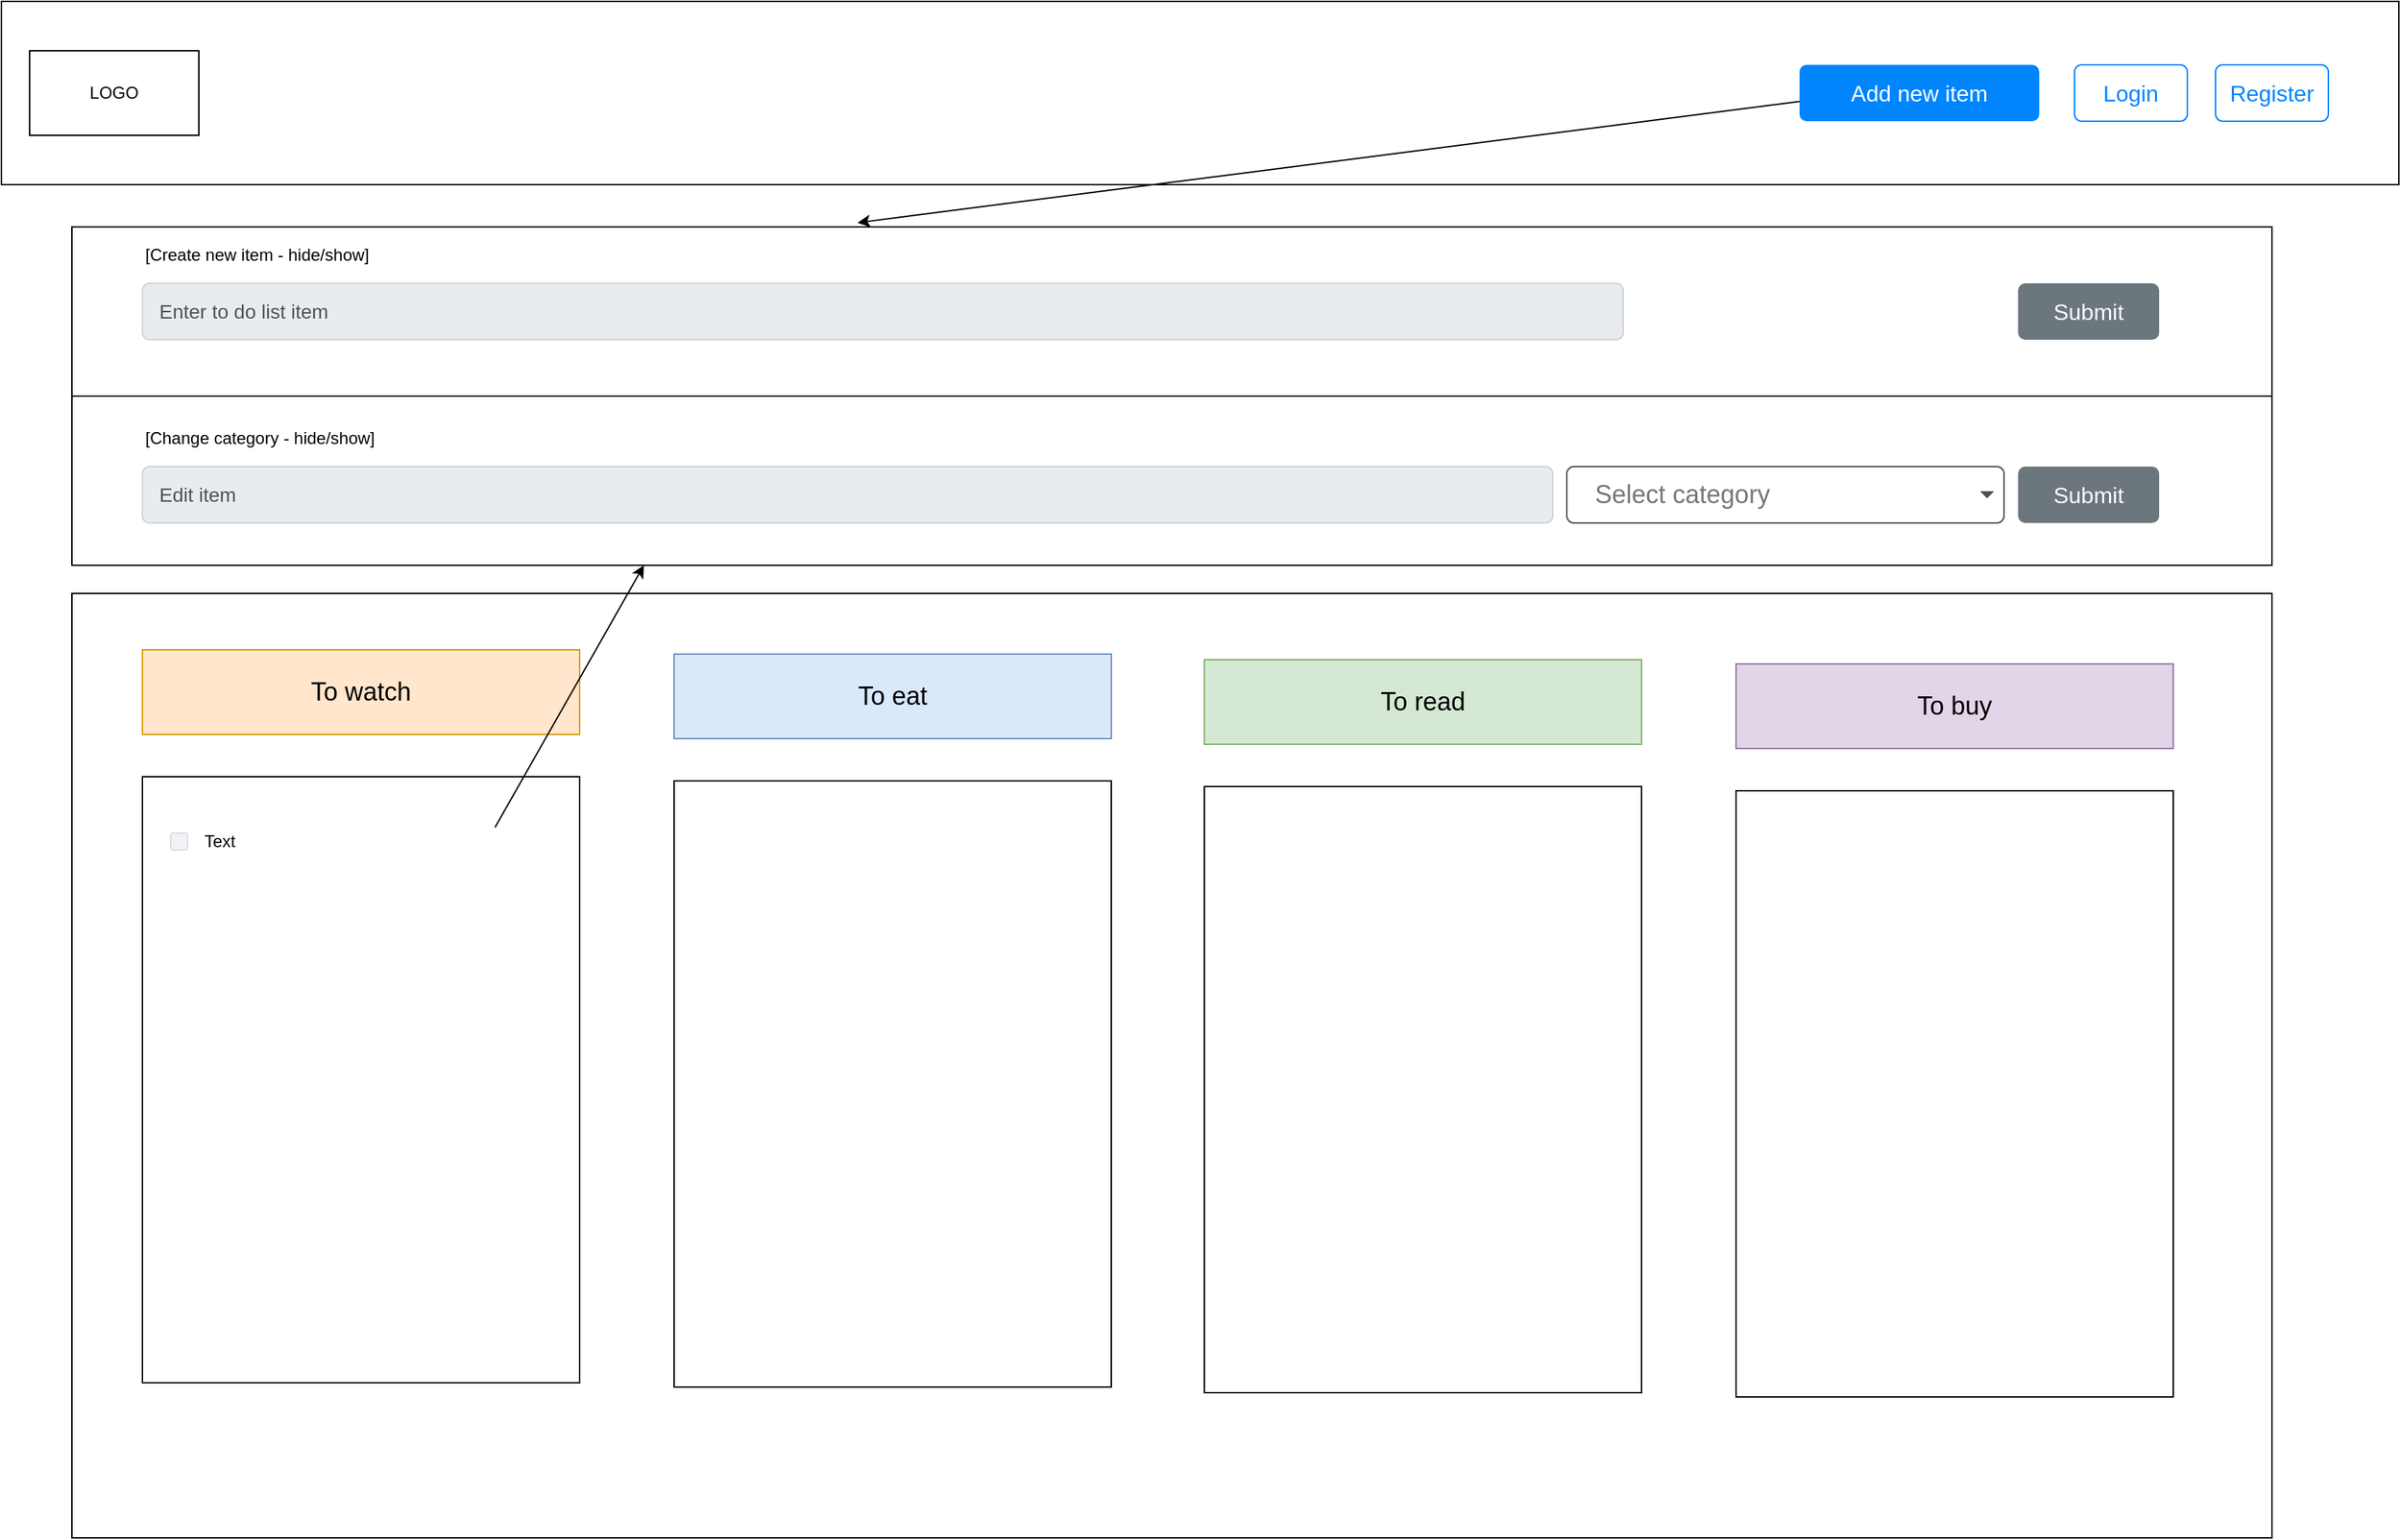 <mxfile version="14.6.9" type="device" pages="2"><diagram id="HGw4a8Yv6OxF0iJjt9Rv" name="todo_desktop"><mxGraphModel dx="2725" dy="794" grid="0" gridSize="10" guides="1" tooltips="1" connect="1" arrows="1" fold="1" page="1" pageScale="1" pageWidth="850" pageHeight="1100" math="0" shadow="0"><root><mxCell id="lLCzxBUDqgP94-Nrvg_j-0"/><mxCell id="lLCzxBUDqgP94-Nrvg_j-1" parent="lLCzxBUDqgP94-Nrvg_j-0"/><mxCell id="FXIuxxu6xGeDlu2mUO9M-44" value="" style="rounded=0;whiteSpace=wrap;html=1;" vertex="1" parent="lLCzxBUDqgP94-Nrvg_j-1"><mxGeometry x="-850" width="1700" height="130" as="geometry"/></mxCell><mxCell id="FXIuxxu6xGeDlu2mUO9M-38" value="Login" style="html=1;shadow=0;dashed=0;shape=mxgraph.bootstrap.rrect;rSize=5;strokeColor=#0085FC;strokeWidth=1;fillColor=none;fontColor=#0085FC;whiteSpace=wrap;align=center;verticalAlign=middle;spacingLeft=0;fontStyle=0;fontSize=16;spacing=5;" vertex="1" parent="lLCzxBUDqgP94-Nrvg_j-1"><mxGeometry x="620" y="45" width="80" height="40" as="geometry"/></mxCell><mxCell id="FXIuxxu6xGeDlu2mUO9M-39" value="Register" style="html=1;shadow=0;dashed=0;shape=mxgraph.bootstrap.rrect;rSize=5;strokeColor=#0085FC;strokeWidth=1;fillColor=none;fontColor=#0085FC;whiteSpace=wrap;align=center;verticalAlign=middle;spacingLeft=0;fontStyle=0;fontSize=16;spacing=5;" vertex="1" parent="lLCzxBUDqgP94-Nrvg_j-1"><mxGeometry x="720" y="45" width="80" height="40" as="geometry"/></mxCell><mxCell id="FXIuxxu6xGeDlu2mUO9M-45" value="LOGO" style="rounded=0;whiteSpace=wrap;html=1;" vertex="1" parent="lLCzxBUDqgP94-Nrvg_j-1"><mxGeometry x="-830" y="35" width="120" height="60" as="geometry"/></mxCell><mxCell id="FXIuxxu6xGeDlu2mUO9M-46" value="" style="rounded=0;whiteSpace=wrap;html=1;" vertex="1" parent="lLCzxBUDqgP94-Nrvg_j-1"><mxGeometry x="-800" y="420" width="1560" height="670" as="geometry"/></mxCell><mxCell id="FXIuxxu6xGeDlu2mUO9M-50" value="Add new item" style="html=1;shadow=0;dashed=0;shape=mxgraph.bootstrap.rrect;rSize=5;strokeColor=none;strokeWidth=1;fillColor=#0085FC;fontColor=#FFFFFF;whiteSpace=wrap;align=center;verticalAlign=middle;spacingLeft=0;fontStyle=0;fontSize=16;spacing=5;" vertex="1" parent="lLCzxBUDqgP94-Nrvg_j-1"><mxGeometry x="425" y="45" width="170" height="40" as="geometry"/></mxCell><mxCell id="FXIuxxu6xGeDlu2mUO9M-69" value="" style="group" vertex="1" connectable="0" parent="lLCzxBUDqgP94-Nrvg_j-1"><mxGeometry x="-373" y="463" width="310" height="520" as="geometry"/></mxCell><mxCell id="FXIuxxu6xGeDlu2mUO9M-63" value="&lt;font style=&quot;font-size: 18px&quot;&gt;To eat&lt;/font&gt;" style="rounded=0;whiteSpace=wrap;html=1;fillColor=#dae8fc;strokeColor=#6c8ebf;" vertex="1" parent="FXIuxxu6xGeDlu2mUO9M-69"><mxGeometry width="310" height="60" as="geometry"/></mxCell><mxCell id="FXIuxxu6xGeDlu2mUO9M-64" value="" style="rounded=0;whiteSpace=wrap;html=1;" vertex="1" parent="FXIuxxu6xGeDlu2mUO9M-69"><mxGeometry y="90" width="310" height="430" as="geometry"/></mxCell><mxCell id="FXIuxxu6xGeDlu2mUO9M-70" value="" style="group" vertex="1" connectable="0" parent="lLCzxBUDqgP94-Nrvg_j-1"><mxGeometry x="3" y="467" width="310" height="520" as="geometry"/></mxCell><mxCell id="FXIuxxu6xGeDlu2mUO9M-65" value="&lt;font style=&quot;font-size: 18px&quot;&gt;To read&lt;/font&gt;" style="rounded=0;whiteSpace=wrap;html=1;fillColor=#d5e8d4;strokeColor=#82b366;" vertex="1" parent="FXIuxxu6xGeDlu2mUO9M-70"><mxGeometry width="310" height="60" as="geometry"/></mxCell><mxCell id="FXIuxxu6xGeDlu2mUO9M-66" value="" style="rounded=0;whiteSpace=wrap;html=1;" vertex="1" parent="FXIuxxu6xGeDlu2mUO9M-70"><mxGeometry y="90" width="310" height="430" as="geometry"/></mxCell><mxCell id="FXIuxxu6xGeDlu2mUO9M-71" value="" style="group" vertex="1" connectable="0" parent="lLCzxBUDqgP94-Nrvg_j-1"><mxGeometry x="380" y="470" width="310" height="520" as="geometry"/></mxCell><mxCell id="FXIuxxu6xGeDlu2mUO9M-67" value="&lt;font style=&quot;font-size: 18px&quot;&gt;To buy&lt;/font&gt;" style="rounded=0;whiteSpace=wrap;html=1;fillColor=#e1d5e7;strokeColor=#9673a6;" vertex="1" parent="FXIuxxu6xGeDlu2mUO9M-71"><mxGeometry width="310" height="60" as="geometry"/></mxCell><mxCell id="FXIuxxu6xGeDlu2mUO9M-68" value="" style="rounded=0;whiteSpace=wrap;html=1;" vertex="1" parent="FXIuxxu6xGeDlu2mUO9M-71"><mxGeometry y="90" width="310" height="430" as="geometry"/></mxCell><mxCell id="FXIuxxu6xGeDlu2mUO9M-86" value="" style="rounded=0;whiteSpace=wrap;html=1;" vertex="1" parent="lLCzxBUDqgP94-Nrvg_j-1"><mxGeometry x="-800" y="160" width="1560" height="120" as="geometry"/></mxCell><mxCell id="FXIuxxu6xGeDlu2mUO9M-87" value="Enter to do list item" style="html=1;shadow=0;dashed=0;shape=mxgraph.bootstrap.rrect;rSize=5;strokeColor=#CED4DA;strokeWidth=1;fillColor=#E9ECEF;fontColor=#505050;whiteSpace=wrap;align=left;verticalAlign=middle;spacingLeft=10;fontSize=14;" vertex="1" parent="lLCzxBUDqgP94-Nrvg_j-1"><mxGeometry x="-750" y="200" width="1050" height="40" as="geometry"/></mxCell><mxCell id="FXIuxxu6xGeDlu2mUO9M-88" value="Submit" style="html=1;shadow=0;dashed=0;shape=mxgraph.bootstrap.rrect;rSize=5;strokeColor=none;strokeWidth=1;fillColor=#6C767D;fontColor=#FFFFFF;whiteSpace=wrap;align=center;verticalAlign=middle;spacingLeft=0;fontStyle=0;fontSize=16;spacing=5;" vertex="1" parent="lLCzxBUDqgP94-Nrvg_j-1"><mxGeometry x="580" y="200" width="100" height="40" as="geometry"/></mxCell><mxCell id="FXIuxxu6xGeDlu2mUO9M-89" value="" style="rounded=0;whiteSpace=wrap;html=1;" vertex="1" parent="lLCzxBUDqgP94-Nrvg_j-1"><mxGeometry x="-800" y="280" width="1560" height="120" as="geometry"/></mxCell><mxCell id="FXIuxxu6xGeDlu2mUO9M-90" value="Edit item" style="html=1;shadow=0;dashed=0;shape=mxgraph.bootstrap.rrect;rSize=5;strokeColor=#CED4DA;strokeWidth=1;fillColor=#E9ECEF;fontColor=#505050;whiteSpace=wrap;align=left;verticalAlign=middle;spacingLeft=10;fontSize=14;" vertex="1" parent="lLCzxBUDqgP94-Nrvg_j-1"><mxGeometry x="-750" y="330" width="1000" height="40" as="geometry"/></mxCell><mxCell id="FXIuxxu6xGeDlu2mUO9M-91" value="Submit" style="html=1;shadow=0;dashed=0;shape=mxgraph.bootstrap.rrect;rSize=5;strokeColor=none;strokeWidth=1;fillColor=#6C767D;fontColor=#FFFFFF;whiteSpace=wrap;align=center;verticalAlign=middle;spacingLeft=0;fontStyle=0;fontSize=16;spacing=5;" vertex="1" parent="lLCzxBUDqgP94-Nrvg_j-1"><mxGeometry x="580" y="330" width="100" height="40" as="geometry"/></mxCell><mxCell id="FXIuxxu6xGeDlu2mUO9M-84" value="Select category" style="html=1;shadow=0;dashed=0;shape=mxgraph.bootstrap.rrect;rSize=5;strokeColor=#505050;strokeWidth=1;fillColor=#ffffff;fontColor=#777777;whiteSpace=wrap;align=left;verticalAlign=middle;fontStyle=0;fontSize=18;spacing=20;" vertex="1" parent="lLCzxBUDqgP94-Nrvg_j-1"><mxGeometry x="260" y="330" width="310" height="40" as="geometry"/></mxCell><mxCell id="FXIuxxu6xGeDlu2mUO9M-85" value="" style="shape=triangle;direction=south;fillColor=#495057;strokeColor=none;perimeter=none;" vertex="1" parent="FXIuxxu6xGeDlu2mUO9M-84"><mxGeometry x="1" y="0.5" width="10" height="5" relative="1" as="geometry"><mxPoint x="-17" y="-2.5" as="offset"/></mxGeometry></mxCell><mxCell id="FXIuxxu6xGeDlu2mUO9M-92" value="[Create new item - hide/show]" style="text;html=1;strokeColor=none;fillColor=none;align=left;verticalAlign=middle;whiteSpace=wrap;rounded=0;" vertex="1" parent="lLCzxBUDqgP94-Nrvg_j-1"><mxGeometry x="-750" y="170" width="190" height="20" as="geometry"/></mxCell><mxCell id="FXIuxxu6xGeDlu2mUO9M-93" value="[Change category - hide/show]" style="text;html=1;strokeColor=none;fillColor=none;align=left;verticalAlign=middle;whiteSpace=wrap;rounded=0;" vertex="1" parent="lLCzxBUDqgP94-Nrvg_j-1"><mxGeometry x="-750" y="300" width="210" height="20" as="geometry"/></mxCell><mxCell id="FXIuxxu6xGeDlu2mUO9M-61" value="&lt;font style=&quot;font-size: 18px&quot;&gt;To watch&lt;/font&gt;" style="rounded=0;whiteSpace=wrap;html=1;fillColor=#ffe6cc;strokeColor=#d79b00;" vertex="1" parent="lLCzxBUDqgP94-Nrvg_j-1"><mxGeometry x="-750" y="460" width="310" height="60" as="geometry"/></mxCell><mxCell id="FXIuxxu6xGeDlu2mUO9M-62" value="" style="rounded=0;whiteSpace=wrap;html=1;" vertex="1" parent="lLCzxBUDqgP94-Nrvg_j-1"><mxGeometry x="-750" y="550" width="310" height="430" as="geometry"/></mxCell><mxCell id="FXIuxxu6xGeDlu2mUO9M-95" value="" style="shape=image;html=1;verticalAlign=top;verticalLabelPosition=bottom;labelBackgroundColor=#ffffff;imageAspect=0;aspect=fixed;image=https://cdn3.iconfinder.com/data/icons/glypho-free/64/pen-checkbox-128.png" vertex="1" parent="lLCzxBUDqgP94-Nrvg_j-1"><mxGeometry x="-511" y="581" width="25.5" height="25.5" as="geometry"/></mxCell><mxCell id="FXIuxxu6xGeDlu2mUO9M-96" value="" style="shape=image;html=1;verticalAlign=top;verticalLabelPosition=bottom;labelBackgroundColor=#ffffff;imageAspect=0;aspect=fixed;image=https://cdn3.iconfinder.com/data/icons/google-material-design-icons/48/ic_delete_48px-128.png" vertex="1" parent="lLCzxBUDqgP94-Nrvg_j-1"><mxGeometry x="-480" y="581" width="24.5" height="24.5" as="geometry"/></mxCell><mxCell id="6L4K_sj42FAFPSUqeA5K-6" value="Text" style="rounded=1;fillColor=#F0F2F5;strokeColor=#D8DCE3;align=left;verticalAlign=middle;fontStyle=0;fontSize=12;labelPosition=right;verticalLabelPosition=middle;spacingLeft=10;html=1;shadow=0;dashed=0" vertex="1" parent="lLCzxBUDqgP94-Nrvg_j-1"><mxGeometry x="-730" y="590" width="12" height="12" as="geometry"/></mxCell><mxCell id="oNzXriuwmQ28jtFCTUFX-2" value="" style="endArrow=classic;html=1;fontColor=#949494;entryX=0.26;entryY=1;entryDx=0;entryDy=0;entryPerimeter=0;" edge="1" parent="lLCzxBUDqgP94-Nrvg_j-1" target="FXIuxxu6xGeDlu2mUO9M-89"><mxGeometry width="50" height="50" relative="1" as="geometry"><mxPoint x="-500" y="586" as="sourcePoint"/><mxPoint x="-450" y="536" as="targetPoint"/></mxGeometry></mxCell><mxCell id="oNzXriuwmQ28jtFCTUFX-3" value="" style="endArrow=classic;html=1;fontColor=#949494;" edge="1" parent="lLCzxBUDqgP94-Nrvg_j-1"><mxGeometry width="50" height="50" relative="1" as="geometry"><mxPoint x="425" y="71" as="sourcePoint"/><mxPoint x="-243" y="157" as="targetPoint"/></mxGeometry></mxCell></root></mxGraphModel></diagram><diagram id="c5ZxTc4bWAaWvOFKtLDU" name="Page-1"><mxGraphModel dx="1875" dy="794" grid="0" gridSize="10" guides="1" tooltips="1" connect="1" arrows="1" fold="1" page="1" pageScale="1" pageWidth="1700" pageHeight="1100" background="#F1FAEE" math="0" shadow="0"><root><mxCell id="0"/><mxCell id="1" parent="0"/><mxCell id="ZKVpOIfm1Cbqg6bc8WC4-7" value="Home" style="html=1;shadow=0;dashed=0;shape=mxgraph.bootstrap.rrect;rSize=5;fillColor=#A8DADC;strokeColor=none;fontSize=14;fontColor=#1D3557;" parent="1" vertex="1"><mxGeometry x="35" y="36" width="60" height="40" as="geometry"/></mxCell><mxCell id="ZKVpOIfm1Cbqg6bc8WC4-8" value="Profile" style="fillColor=none;strokeColor=none;fontSize=14;fontColor=#1D3557;" parent="1" vertex="1"><mxGeometry x="95" y="36" width="70" height="40" as="geometry"/></mxCell><mxCell id="ZKVpOIfm1Cbqg6bc8WC4-9" value="Contact" style="fillColor=none;strokeColor=none;fontSize=14;fontColor=#1D3557;" parent="1" vertex="1"><mxGeometry x="165" y="36" width="60" height="40" as="geometry"/></mxCell><mxCell id="ZKVpOIfm1Cbqg6bc8WC4-10" value="Raw denim you probably haven't heard of them jean shorts Austin. Nesciunt tofu stumptown aliqua, retro synth master cleanse. Mustache cliche tempor, williamsburg carles vegan helvetica. Reprehenderit butcher retro keffiyeh dreamcatcher synth. Cosby sweater eu banh mi, qui irure terry richardson ex squid. Aliquip placeat salvia cillum iphone. Seitan aliquip quis cardigan american apparel, butcher voluptate nisi qui." style="strokeColor=none;fillColor=none;whiteSpace=wrap;html=1;align=left;verticalAlign=top;fontSize=14;fontColor=#1D3557;" parent="1" vertex="1"><mxGeometry x="35" y="91" width="780" height="80" as="geometry"/></mxCell><mxCell id="ZKVpOIfm1Cbqg6bc8WC4-11" value="&lt;b&gt;&lt;font style=&quot;font-size: 20px&quot;&gt;Danger card title&lt;/font&gt;&lt;/b&gt;&lt;br style=&quot;font-size: 14px&quot;&gt;&lt;br style=&quot;font-size: 14px&quot;&gt;Some quick example text to build on the card title and make up the bulk of the card's content." style="html=1;shadow=0;dashed=0;shape=mxgraph.bootstrap.rrect;rSize=5;strokeColor=#457B9D;html=1;whiteSpace=wrap;fillColor=#A8DADC;fontColor=#1D3557;verticalAlign=bottom;align=left;spacing=20;spacingBottom=0;fontSize=14;rounded=0;sketch=0;" parent="1" vertex="1"><mxGeometry x="38" y="186" width="250" height="180" as="geometry"/></mxCell><mxCell id="ZKVpOIfm1Cbqg6bc8WC4-12" value="Header" style="html=1;shadow=0;dashed=0;shape=mxgraph.bootstrap.topButton;rSize=5;perimeter=none;whiteSpace=wrap;fillColor=#A8DADC;strokeColor=#457B9D;fontColor=#1D3557;resizeWidth=1;fontSize=18;align=left;spacing=20;" parent="ZKVpOIfm1Cbqg6bc8WC4-11" vertex="1"><mxGeometry width="250" height="50" relative="1" as="geometry"/></mxCell><mxCell id="ZKVpOIfm1Cbqg6bc8WC4-13" value="" style="html=1;shadow=0;dashed=0;shape=mxgraph.bootstrap.rrect;rSize=5;strokeColor=#457B9D;html=1;whiteSpace=wrap;fillColor=#A8DADC;fontColor=#1D3557;rounded=0;sketch=0;" parent="1" vertex="1"><mxGeometry x="78" y="390" width="150" height="30" as="geometry"/></mxCell><mxCell id="ZKVpOIfm1Cbqg6bc8WC4-14" value="&lt;&lt;" style="strokeColor=#457B9D;fillColor=#A8DADC;fontColor=#1D3557;html=1;shadow=0;dashed=0;shape=mxgraph.bootstrap.leftButton;rSize=5;perimeter=none;whiteSpace=wrap;resizeHeight=1;fontSize=14;" parent="ZKVpOIfm1Cbqg6bc8WC4-13" vertex="1"><mxGeometry width="30" height="30" relative="1" as="geometry"/></mxCell><mxCell id="ZKVpOIfm1Cbqg6bc8WC4-15" value="1" style="strokeColor=#457B9D;fillColor=#A8DADC;fontColor=#1D3557;html=1;shadow=0;dashed=0;perimeter=none;whiteSpace=wrap;resizeHeight=1;fontSize=14;" parent="ZKVpOIfm1Cbqg6bc8WC4-13" vertex="1"><mxGeometry width="30" height="30" relative="1" as="geometry"><mxPoint x="30" as="offset"/></mxGeometry></mxCell><mxCell id="ZKVpOIfm1Cbqg6bc8WC4-16" value="2" style="strokeColor=#457B9D;fillColor=#A8DADC;fontColor=#1D3557;html=1;shadow=0;dashed=0;perimeter=none;whiteSpace=wrap;resizeHeight=1;fontSize=14;" parent="ZKVpOIfm1Cbqg6bc8WC4-13" vertex="1"><mxGeometry width="30" height="30" relative="1" as="geometry"><mxPoint x="60" as="offset"/></mxGeometry></mxCell><mxCell id="ZKVpOIfm1Cbqg6bc8WC4-17" value="3" style="strokeColor=#457B9D;fillColor=#A8DADC;fontColor=#1D3557;html=1;shadow=0;dashed=0;perimeter=none;whiteSpace=wrap;resizeHeight=1;fontSize=14;" parent="ZKVpOIfm1Cbqg6bc8WC4-13" vertex="1"><mxGeometry width="30" height="30" relative="1" as="geometry"><mxPoint x="90" as="offset"/></mxGeometry></mxCell><mxCell id="ZKVpOIfm1Cbqg6bc8WC4-18" value="&gt;&gt;" style="strokeColor=#457B9D;fillColor=#A8DADC;fontColor=#1D3557;html=1;shadow=0;dashed=0;shape=mxgraph.bootstrap.rightButton;rSize=5;perimeter=none;whiteSpace=wrap;resizeHeight=1;fontSize=14;" parent="ZKVpOIfm1Cbqg6bc8WC4-13" vertex="1"><mxGeometry x="1" width="30" height="30" relative="1" as="geometry"><mxPoint x="-30" as="offset"/></mxGeometry></mxCell><mxCell id="ZKVpOIfm1Cbqg6bc8WC4-19" value="And here's some amazing content. It's very engaging. Right?" style="html=1;shadow=0;dashed=0;shape=mxgraph.bootstrap.popover;fillColor=#A8DADC;strokeColor=#457B9D;dx=35;dy=5;rSize=5;direction=south;whiteSpace=wrap;verticalAlign=bottom;spacing=5;fontSize=10;spacingLeft=5;align=left;rounded=0;sketch=0;fontColor=#1D3557;" parent="1" vertex="1"><mxGeometry x="282" y="386" width="200" height="60" as="geometry"/></mxCell><mxCell id="ZKVpOIfm1Cbqg6bc8WC4-20" value="Popover title" style="html=1;shadow=0;dashed=0;shape=mxgraph.bootstrap.topButton;rSize=5;fillColor=#A8DADC;strokeColor=#457B9D;perimeter=none;whiteSpace=wrap;resizeWidth=1;align=left;spacing=5;fontColor=#1D3557;" parent="ZKVpOIfm1Cbqg6bc8WC4-19" vertex="1"><mxGeometry x="1" width="195" height="25" relative="1" as="geometry"><mxPoint x="-195" as="offset"/></mxGeometry></mxCell><mxCell id="ZKVpOIfm1Cbqg6bc8WC4-21" value="A simple primary alert!" style="html=1;shadow=0;dashed=0;shape=mxgraph.bootstrap.rrect;rSize=5;strokeColor=#457B9D;strokeWidth=1;fillColor=#A8DADC;fontColor=#1D3557;whiteSpace=wrap;align=left;verticalAlign=middle;spacingLeft=10;rounded=0;sketch=0;" parent="1" vertex="1"><mxGeometry x="134" y="714" width="800" height="40" as="geometry"/></mxCell><mxCell id="ZKVpOIfm1Cbqg6bc8WC4-22" value="First name" style="fillColor=none;strokeColor=none;align=left;fontSize=14;rounded=0;sketch=0;fontColor=#1D3557;" parent="1" vertex="1"><mxGeometry x="613" y="411" width="100" height="30" as="geometry"/></mxCell><mxCell id="ZKVpOIfm1Cbqg6bc8WC4-23" value="Mark" style="html=1;shadow=0;dashed=0;shape=mxgraph.bootstrap.rrect;rSize=5;fillColor=#A8DADC;strokeColor=#457B9D;align=left;spacing=15;fontSize=14;fontColor=#1D3557;rounded=0;sketch=0;" parent="1" vertex="1"><mxGeometry x="613" y="441" width="260" height="40" as="geometry"/></mxCell><mxCell id="ZKVpOIfm1Cbqg6bc8WC4-24" value="Last name" style="fillColor=none;strokeColor=none;align=left;fontSize=14;rounded=0;sketch=0;fontColor=#1D3557;" parent="1" vertex="1"><mxGeometry x="883" y="411" width="100" height="30" as="geometry"/></mxCell><mxCell id="ZKVpOIfm1Cbqg6bc8WC4-25" value="Otto" style="html=1;shadow=0;dashed=0;shape=mxgraph.bootstrap.rrect;rSize=5;fillColor=#A8DADC;strokeColor=#457B9D;align=left;spacing=15;fontSize=14;fontColor=#1D3557;rounded=0;sketch=0;" parent="1" vertex="1"><mxGeometry x="883" y="441" width="260" height="40" as="geometry"/></mxCell><mxCell id="ZKVpOIfm1Cbqg6bc8WC4-26" value="Username" style="fillColor=none;strokeColor=none;align=left;fontSize=14;rounded=0;sketch=0;fontColor=#1D3557;" parent="1" vertex="1"><mxGeometry x="1153" y="411" width="100" height="30" as="geometry"/></mxCell><mxCell id="ZKVpOIfm1Cbqg6bc8WC4-27" value="" style="html=1;shadow=0;dashed=0;shape=mxgraph.bootstrap.rrect;rSize=5;fillColor=#A8DADC;strokeColor=#457B9D;align=left;spacingLeft=50;fontSize=14;fontColor=#1D3557;rounded=0;sketch=0;" parent="1" vertex="1"><mxGeometry x="1153" y="441" width="260" height="40" as="geometry"/></mxCell><mxCell id="ZKVpOIfm1Cbqg6bc8WC4-28" value="@" style="html=1;shadow=0;dashed=0;shape=mxgraph.bootstrap.leftButton;rSize=5;strokeColor=#457B9D;fillColor=#A8DADC;whiteSpace=wrap;resizeHeight=1;fontColor=#1D3557;" parent="ZKVpOIfm1Cbqg6bc8WC4-27" vertex="1"><mxGeometry width="40" height="40" relative="1" as="geometry"/></mxCell><mxCell id="ZKVpOIfm1Cbqg6bc8WC4-29" value="City" style="fillColor=none;strokeColor=none;align=left;fontSize=14;rounded=0;sketch=0;fontColor=#1D3557;" parent="1" vertex="1"><mxGeometry x="613" y="491" width="100" height="30" as="geometry"/></mxCell><mxCell id="ZKVpOIfm1Cbqg6bc8WC4-30" value="" style="html=1;shadow=0;dashed=0;shape=mxgraph.bootstrap.rrect;rSize=5;fillColor=#A8DADC;strokeColor=#457B9D;align=left;spacing=15;fontSize=14;fontColor=#1D3557;rounded=0;sketch=0;" parent="1" vertex="1"><mxGeometry x="613" y="521" width="390" height="40" as="geometry"/></mxCell><mxCell id="ZKVpOIfm1Cbqg6bc8WC4-31" value="State" style="fillColor=none;strokeColor=none;align=left;fontSize=14;rounded=0;sketch=0;fontColor=#1D3557;" parent="1" vertex="1"><mxGeometry x="1013" y="491" width="100" height="30" as="geometry"/></mxCell><mxCell id="ZKVpOIfm1Cbqg6bc8WC4-32" value="Choose..." style="html=1;shadow=0;dashed=0;shape=mxgraph.bootstrap.rrect;rSize=5;fillColor=#A8DADC;strokeColor=#457B9D;align=left;spacing=15;fontSize=14;fontColor=#1D3557;rounded=0;sketch=0;" parent="1" vertex="1"><mxGeometry x="1013" y="521" width="200" height="40" as="geometry"/></mxCell><mxCell id="ZKVpOIfm1Cbqg6bc8WC4-33" value="" style="shape=triangle;direction=south;fillColor=#A8DADC;strokeColor=none;perimeter=none;fontColor=#1D3557;" parent="ZKVpOIfm1Cbqg6bc8WC4-32" vertex="1"><mxGeometry x="1" y="0.5" width="7" height="3" relative="1" as="geometry"><mxPoint x="-17" y="1" as="offset"/></mxGeometry></mxCell><mxCell id="ZKVpOIfm1Cbqg6bc8WC4-34" value="" style="shape=triangle;direction=north;fillColor=#A8DADC;strokeColor=none;perimeter=none;fontColor=#1D3557;" parent="ZKVpOIfm1Cbqg6bc8WC4-32" vertex="1"><mxGeometry x="1" y="0.5" width="7" height="3" relative="1" as="geometry"><mxPoint x="-17" y="-4" as="offset"/></mxGeometry></mxCell><mxCell id="ZKVpOIfm1Cbqg6bc8WC4-35" value="Zip" style="fillColor=none;strokeColor=none;align=left;fontSize=14;rounded=0;sketch=0;fontColor=#1D3557;" parent="1" vertex="1"><mxGeometry x="1223" y="491" width="190" height="30" as="geometry"/></mxCell><mxCell id="ZKVpOIfm1Cbqg6bc8WC4-36" value="" style="html=1;shadow=0;dashed=0;shape=mxgraph.bootstrap.rrect;rSize=5;fillColor=#A8DADC;strokeColor=#457B9D;align=left;spacing=15;fontSize=14;fontColor=#1D3557;rounded=0;sketch=0;" parent="1" vertex="1"><mxGeometry x="1223" y="521" width="190" height="40" as="geometry"/></mxCell><mxCell id="ZKVpOIfm1Cbqg6bc8WC4-37" value="Agree to term and conditions" style="html=1;shadow=0;dashed=0;shape=mxgraph.bootstrap.checkbox2;labelPosition=right;verticalLabelPosition=middle;align=left;verticalAlign=middle;fillColor=#A8DADC;strokeColor=#457B9D;checked=0;spacing=5;checkedFill=#0085FC;checkedStroke=#ffffff;rounded=0;sketch=0;fontColor=#1D3557;" parent="1" vertex="1"><mxGeometry x="613" y="581" width="10" height="10" as="geometry"/></mxCell><mxCell id="ZKVpOIfm1Cbqg6bc8WC4-38" value="Submit form" style="html=1;shadow=0;dashed=0;shape=mxgraph.bootstrap.rrect;rSize=5;fillColor=#A8DADC;strokeColor=none;align=center;spacing=15;fontSize=14;fontColor=#1D3557;rounded=0;sketch=0;" parent="1" vertex="1"><mxGeometry x="613" y="611" width="120" height="40" as="geometry"/></mxCell><mxCell id="ZKVpOIfm1Cbqg6bc8WC4-39" value="Modal title" style="html=1;shadow=0;dashed=0;shape=mxgraph.bootstrap.rrect;rSize=5;html=1;strokeColor=#457B9D;fillColor=#A8DADC;whiteSpace=wrap;verticalAlign=top;align=left;fontSize=18;spacing=15;spacingTop=-5;rounded=0;sketch=0;fontColor=#1D3557;" parent="1" vertex="1"><mxGeometry x="1049" y="581" width="400" height="510" as="geometry"/></mxCell><mxCell id="ZKVpOIfm1Cbqg6bc8WC4-40" value="" style="shape=line;strokeColor=#457B9D;resizeWidth=1;fillColor=#A8DADC;fontColor=#1D3557;" parent="ZKVpOIfm1Cbqg6bc8WC4-39" vertex="1"><mxGeometry width="400" height="10" relative="1" as="geometry"><mxPoint y="50" as="offset"/></mxGeometry></mxCell><mxCell id="ZKVpOIfm1Cbqg6bc8WC4-41" value="" style="html=1;shadow=0;dashed=0;shape=mxgraph.bootstrap.x;strokeColor=#457B9D;strokeWidth=2;fillColor=#A8DADC;fontColor=#1D3557;" parent="ZKVpOIfm1Cbqg6bc8WC4-39" vertex="1"><mxGeometry x="1" width="8" height="8" relative="1" as="geometry"><mxPoint x="-24" y="20" as="offset"/></mxGeometry></mxCell><mxCell id="ZKVpOIfm1Cbqg6bc8WC4-42" value="Cras mattis consectetur purus sit amet fermentum. Cras justo odio, dapibus ac facilisis in, egestas eget quam. Morbi leo risus, porta ac consectetur ac, vestibulum at eros.&lt;br&gt;&lt;br&gt;Praesent commodo cursus magna, vel scelerisque nisl consectetur et. Vivamus sagittis lacus vel augue laoreet rutrum faucibus dolor auctor.&lt;br&gt;&lt;br&gt;Aenean lacinia bibendum nulla sed consectetur. Praesent commodo cursus magna, vel scelerisque nisl consectetur et. Donec sed odio dui. Donec ullamcorper nulla non metus auctor fringilla.&lt;br&gt;&lt;br&gt;Cras mattis consectetur purus sit amet fermentum. Cras justo odio, dapibus ac facilisis in, egestas eget quam. Morbi leo risus, porta ac consectetur ac, vestibulum at eros.&lt;br&gt;&lt;br&gt;Praesent commodo cursus magna, vel scelerisque nisl consectetur et. Vivamus sagittis lacus vel augue laoreet rutrum faucibus dolor auctor." style="strokeColor=none;fillColor=none;resizeWidth=1;align=left;verticalAlign=top;spacing=10;fontSize=14;whiteSpace=wrap;html=1;fontColor=#1D3557;" parent="ZKVpOIfm1Cbqg6bc8WC4-39" vertex="1"><mxGeometry width="400" height="350" relative="1" as="geometry"><mxPoint y="60" as="offset"/></mxGeometry></mxCell><mxCell id="ZKVpOIfm1Cbqg6bc8WC4-43" value="" style="shape=line;strokeColor=#457B9D;resizeWidth=1;fillColor=#A8DADC;fontColor=#1D3557;" parent="ZKVpOIfm1Cbqg6bc8WC4-39" vertex="1"><mxGeometry width="410" height="10" relative="1" as="geometry"><mxPoint y="420" as="offset"/></mxGeometry></mxCell><mxCell id="ZKVpOIfm1Cbqg6bc8WC4-44" value="Save changes" style="html=1;shadow=0;dashed=0;shape=mxgraph.bootstrap.rrect;rSize=5;fillColor=#A8DADC;strokeColor=none;fontColor=#1D3557;fontSize=14;" parent="ZKVpOIfm1Cbqg6bc8WC4-39" vertex="1"><mxGeometry x="1" y="1" width="110" height="40" relative="1" as="geometry"><mxPoint x="-130" y="-60" as="offset"/></mxGeometry></mxCell><mxCell id="ZKVpOIfm1Cbqg6bc8WC4-45" value="Close" style="html=1;shadow=0;dashed=0;shape=mxgraph.bootstrap.rrect;rSize=5;fillColor=#A8DADC;strokeColor=none;fontColor=#1D3557;fontSize=14;" parent="ZKVpOIfm1Cbqg6bc8WC4-39" vertex="1"><mxGeometry x="1" y="1" width="70" height="40" relative="1" as="geometry"><mxPoint x="-220" y="-60" as="offset"/></mxGeometry></mxCell><mxCell id="ZKVpOIfm1Cbqg6bc8WC4-46" value="" style="html=1;shadow=0;dashed=0;shape=mxgraph.bootstrap.rrect;rSize=5;strokeColor=#DFDFDF;html=1;whiteSpace=wrap;fillColor=#FFFFFF;fontColor=#000000;rounded=0;sketch=0;" parent="1" vertex="1"><mxGeometry x="899" y="30" width="200" height="150" as="geometry"/></mxCell><mxCell id="ZKVpOIfm1Cbqg6bc8WC4-47" value="Cras justo odio" style="html=1;shadow=0;dashed=0;shape=mxgraph.bootstrap.topButton;rSize=5;strokeColor=inherit;fillColor=#ffffff;fontColor=#6C767D;perimeter=none;whiteSpace=wrap;resizeWidth=1;align=left;spacing=10;" parent="ZKVpOIfm1Cbqg6bc8WC4-46" vertex="1"><mxGeometry width="200" height="30" relative="1" as="geometry"/></mxCell><mxCell id="ZKVpOIfm1Cbqg6bc8WC4-48" value="Dapibus ac facilisis in" style="strokeColor=inherit;fillColor=inherit;gradientColor=inherit;fontColor=inherit;html=1;shadow=0;dashed=0;perimeter=none;whiteSpace=wrap;resizeWidth=1;align=left;spacing=10;" parent="ZKVpOIfm1Cbqg6bc8WC4-46" vertex="1"><mxGeometry width="200" height="30" relative="1" as="geometry"><mxPoint y="30" as="offset"/></mxGeometry></mxCell><mxCell id="ZKVpOIfm1Cbqg6bc8WC4-49" value="Morbi leo risus" style="strokeColor=inherit;fillColor=inherit;gradientColor=inherit;fontColor=inherit;html=1;shadow=0;dashed=0;perimeter=none;whiteSpace=wrap;resizeWidth=1;align=left;spacing=10;" parent="ZKVpOIfm1Cbqg6bc8WC4-46" vertex="1"><mxGeometry width="200" height="30" relative="1" as="geometry"><mxPoint y="60" as="offset"/></mxGeometry></mxCell><mxCell id="ZKVpOIfm1Cbqg6bc8WC4-50" value="Porta ac consectetur ac" style="strokeColor=inherit;fillColor=inherit;gradientColor=inherit;fontColor=inherit;html=1;shadow=0;dashed=0;perimeter=none;whiteSpace=wrap;resizeWidth=1;align=left;spacing=10;" parent="ZKVpOIfm1Cbqg6bc8WC4-46" vertex="1"><mxGeometry width="200" height="30" relative="1" as="geometry"><mxPoint y="90" as="offset"/></mxGeometry></mxCell><mxCell id="ZKVpOIfm1Cbqg6bc8WC4-51" value="Vestibulum at eros" style="strokeColor=inherit;fillColor=inherit;gradientColor=inherit;fontColor=inherit;html=1;shadow=0;dashed=0;shape=mxgraph.bootstrap.bottomButton;rSize=5;perimeter=none;whiteSpace=wrap;resizeWidth=1;resizeHeight=0;align=left;spacing=10;" parent="ZKVpOIfm1Cbqg6bc8WC4-46" vertex="1"><mxGeometry y="1" width="200" height="30" relative="1" as="geometry"><mxPoint y="-30" as="offset"/></mxGeometry></mxCell><mxCell id="ZKVpOIfm1Cbqg6bc8WC4-52" value="" style="html=1;shadow=0;dashed=0;shape=mxgraph.bootstrap.rrect;rSize=5;strokeColor=#DFDFDF;html=1;whiteSpace=wrap;fillColor=#FFFFFF;fontColor=#000000;rounded=0;sketch=0;" parent="1" vertex="1"><mxGeometry x="1158" y="25" width="250" height="270" as="geometry"/></mxCell><mxCell id="ZKVpOIfm1Cbqg6bc8WC4-53" value="Dapibus ac facilisis in" style="strokeColor=inherit;fillColor=inherit;gradientColor=inherit;fontColor=inherit;html=1;shadow=0;dashed=0;shape=mxgraph.bootstrap.topButton;rSize=5;perimeter=none;whiteSpace=wrap;resizeWidth=1;align=left;spacing=10;" parent="ZKVpOIfm1Cbqg6bc8WC4-52" vertex="1"><mxGeometry width="250" height="30" relative="1" as="geometry"/></mxCell><mxCell id="ZKVpOIfm1Cbqg6bc8WC4-54" value="A simple primary list group item" style="html=1;fillColor=#B8DCFE;strokeColor=#A1C0DE;fontColor=#004583;shadow=0;dashed=0;perimeter=none;whiteSpace=wrap;resizeWidth=1;align=left;spacing=10;" parent="ZKVpOIfm1Cbqg6bc8WC4-52" vertex="1"><mxGeometry width="250" height="30" relative="1" as="geometry"><mxPoint y="30" as="offset"/></mxGeometry></mxCell><mxCell id="ZKVpOIfm1Cbqg6bc8WC4-55" value="A simple secondary list group item" style="html=1;fillColor=#D6D8DB;strokeColor=#BBBDC0;fontColor=#383D41;shadow=0;dashed=0;perimeter=none;whiteSpace=wrap;resizeWidth=1;align=left;spacing=10;" parent="ZKVpOIfm1Cbqg6bc8WC4-52" vertex="1"><mxGeometry width="250" height="30" relative="1" as="geometry"><mxPoint y="60" as="offset"/></mxGeometry></mxCell><mxCell id="ZKVpOIfm1Cbqg6bc8WC4-56" value="A simple success list group item" style="html=1;fillColor=#C4E6CC;strokeColor=#ABC9B2;fontColor=#ABC9B2;shadow=0;dashed=0;perimeter=none;whiteSpace=wrap;resizeWidth=1;align=left;spacing=10;" parent="ZKVpOIfm1Cbqg6bc8WC4-52" vertex="1"><mxGeometry width="250" height="30" relative="1" as="geometry"><mxPoint y="90" as="offset"/></mxGeometry></mxCell><mxCell id="ZKVpOIfm1Cbqg6bc8WC4-57" value="A simple danger list group item" style="html=1;fillColor=#F4C5CB;strokeColor=#D5ACB2;fontColor=#711623;shadow=0;dashed=0;perimeter=none;whiteSpace=wrap;resizeWidth=1;align=left;spacing=10;" parent="ZKVpOIfm1Cbqg6bc8WC4-52" vertex="1"><mxGeometry width="250" height="30" relative="1" as="geometry"><mxPoint y="120" as="offset"/></mxGeometry></mxCell><mxCell id="ZKVpOIfm1Cbqg6bc8WC4-58" value="A simple warning list group item" style="html=1;fillColor=#FFECBC;strokeColor=#DFCEA4;fontColor=#856110;shadow=0;dashed=0;perimeter=none;whiteSpace=wrap;resizeWidth=1;align=left;spacing=10;" parent="ZKVpOIfm1Cbqg6bc8WC4-52" vertex="1"><mxGeometry width="250" height="30" relative="1" as="geometry"><mxPoint y="150" as="offset"/></mxGeometry></mxCell><mxCell id="ZKVpOIfm1Cbqg6bc8WC4-59" value="A simple info list group item" style="html=1;fillColor=#BFE6EB;strokeColor=#A7C9CE;fontColor=#0E5560;shadow=0;dashed=0;perimeter=none;whiteSpace=wrap;resizeWidth=1;align=left;spacing=10;" parent="ZKVpOIfm1Cbqg6bc8WC4-52" vertex="1"><mxGeometry width="250" height="30" relative="1" as="geometry"><mxPoint y="180" as="offset"/></mxGeometry></mxCell><mxCell id="ZKVpOIfm1Cbqg6bc8WC4-60" value="A simple light list group item" style="html=1;fillColor=#FDFDFE;strokeColor=#DDDDDE;fontColor=#818182;shadow=0;dashed=0;perimeter=none;whiteSpace=wrap;resizeWidth=1;align=left;spacing=10;" parent="ZKVpOIfm1Cbqg6bc8WC4-52" vertex="1"><mxGeometry width="250" height="30" relative="1" as="geometry"><mxPoint y="210" as="offset"/></mxGeometry></mxCell><mxCell id="ZKVpOIfm1Cbqg6bc8WC4-61" value="A simple dark list group item" style="html=1;shadow=0;dashed=0;shape=mxgraph.bootstrap.bottomButton;fillColor=#C6C8CA;strokeColor=#ADAFB1;fontColor=#1B1E21;rSize=5;perimeter=none;whiteSpace=wrap;resizeWidth=1;resizeHeight=0;align=left;spacing=10;" parent="ZKVpOIfm1Cbqg6bc8WC4-52" vertex="1"><mxGeometry y="1" width="250" height="30" relative="1" as="geometry"><mxPoint y="-30" as="offset"/></mxGeometry></mxCell><mxCell id="ZKVpOIfm1Cbqg6bc8WC4-70" value="&lt;b&gt;&lt;font style=&quot;font-size: 20px&quot;&gt;Primary card title&lt;/font&gt;&lt;/b&gt;&lt;br style=&quot;font-size: 14px&quot;&gt;&lt;br style=&quot;font-size: 14px&quot;&gt;Some quick example text to build on the card title and make up the bulk of the card's content." style="html=1;shadow=0;dashed=0;shape=mxgraph.bootstrap.rrect;rSize=5;strokeColor=#0071D5;html=1;whiteSpace=wrap;fillColor=#0085FC;fontColor=#ffffff;verticalAlign=bottom;align=left;spacing=20;spacingBottom=0;fontSize=14;rounded=0;sketch=0;" parent="1" vertex="1"><mxGeometry x="558" y="197" width="250" height="180" as="geometry"/></mxCell><mxCell id="ZKVpOIfm1Cbqg6bc8WC4-71" value="Header" style="html=1;shadow=0;dashed=0;shape=mxgraph.bootstrap.topButton;rSize=5;perimeter=none;whiteSpace=wrap;fillColor=#0081F4;strokeColor=#0071D5;fontColor=#ffffff;resizeWidth=1;fontSize=18;align=left;spacing=20;" parent="ZKVpOIfm1Cbqg6bc8WC4-70" vertex="1"><mxGeometry width="250" height="50" relative="1" as="geometry"/></mxCell><mxCell id="ZKVpOIfm1Cbqg6bc8WC4-72" value="Primary" style="html=1;shadow=0;dashed=0;shape=mxgraph.bootstrap.rrect;rSize=5;strokeColor=none;strokeWidth=1;fillColor=#0085FC;fontColor=#FFFFFF;whiteSpace=wrap;align=center;verticalAlign=middle;spacingLeft=0;fontStyle=0;fontSize=16;spacing=5;rounded=0;sketch=0;" parent="1" vertex="1"><mxGeometry x="208" y="506" width="80" height="40" as="geometry"/></mxCell><mxCell id="ZKVpOIfm1Cbqg6bc8WC4-73" value="Secondary" style="html=1;shadow=0;dashed=0;shape=mxgraph.bootstrap.rrect;rSize=5;strokeColor=none;strokeWidth=1;fillColor=#6C767D;fontColor=#FFFFFF;whiteSpace=wrap;align=center;verticalAlign=middle;spacingLeft=0;fontStyle=0;fontSize=16;spacing=5;rounded=0;sketch=0;" parent="1" vertex="1"><mxGeometry x="306" y="510" width="100" height="40" as="geometry"/></mxCell><mxCell id="ZKVpOIfm1Cbqg6bc8WC4-74" value="Success" style="html=1;shadow=0;dashed=0;shape=mxgraph.bootstrap.rrect;rSize=5;strokeColor=none;strokeWidth=1;fillColor=#33A64C;fontColor=#FFFFFF;whiteSpace=wrap;align=center;verticalAlign=middle;spacingLeft=0;fontStyle=0;fontSize=16;spacing=5;rounded=0;sketch=0;" parent="1" vertex="1"><mxGeometry x="208" y="571" width="90" height="40" as="geometry"/></mxCell><mxCell id="ZKVpOIfm1Cbqg6bc8WC4-75" value="Danger" style="html=1;shadow=0;dashed=0;shape=mxgraph.bootstrap.rrect;rSize=5;strokeColor=none;strokeWidth=1;fillColor=#DB2843;fontColor=#FFFFFF;whiteSpace=wrap;align=center;verticalAlign=middle;spacingLeft=0;fontStyle=0;fontSize=16;spacing=5;rounded=0;sketch=0;" parent="1" vertex="1"><mxGeometry x="316" y="578" width="80" height="40" as="geometry"/></mxCell></root></mxGraphModel></diagram></mxfile>